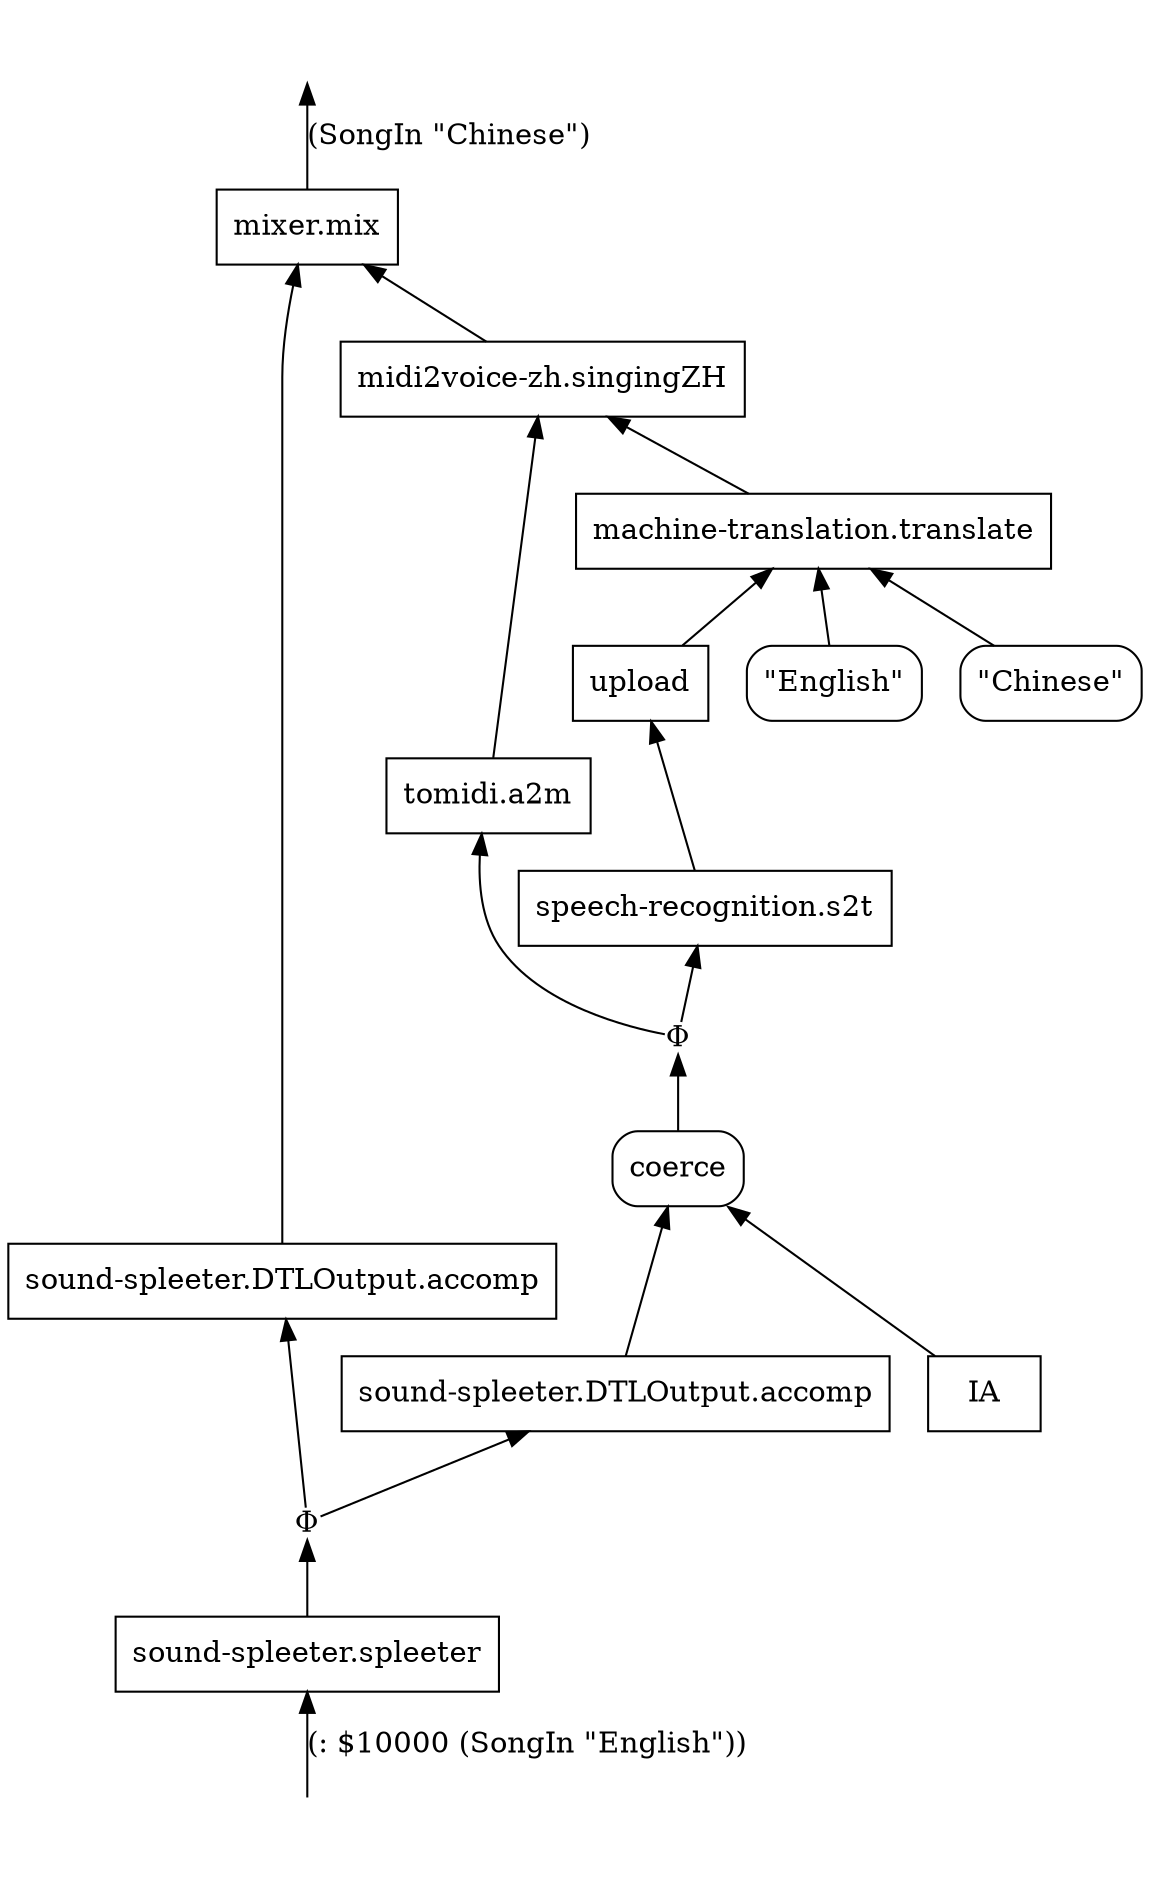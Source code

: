 digraph Flowchart {
rankdir=BT

"__IN__0" [label="", shape=none]
"__OUT__0" [label="", shape=none]
"Φ1002" [label="Φ", shape=plain]
"mixer.mix3" [label="mixer.mix", shape=box]
"sound-spleeter.DTLOutput.accomp12" [label="sound-spleeter.DTLOutput.accomp", shape=box]
"Φ1103" [label="Φ", shape=plain]
"midi2voice-zh.singingZH104" [label="midi2voice-zh.singingZH", shape=box]
"machine-translation.translate115" [label="machine-translation.translate", shape=box]
"English" [label="\"English\"", shape=box, style=rounded]
"Chinese" [label="\"Chinese\"", shape=box, style=rounded]
"upload124" [label="upload", shape=box]
"speech-recognition.s2t133" [label="speech-recognition.s2t", shape=box]
"tomidi.a2m203" [label="tomidi.a2m", shape=box]
coerce [label="coerce", shape=box, style=rounded]
"IA123" [label="IA", shape=box]
"sound-spleeter.DTLOutput.accomp122" [label="sound-spleeter.DTLOutput.accomp", shape=box]
"sound-spleeter.spleeter11" [label="sound-spleeter.spleeter", shape=box]

"__IN__0" -> "sound-spleeter.spleeter11" [label="(: $10000 (SongIn \"English\"))"]
"mixer.mix3" -> "__OUT__0" [label="(SongIn \"Chinese\")"]
"sound-spleeter.spleeter11" -> "Φ1002" []
"Φ1002" -> "sound-spleeter.DTLOutput.accomp12" []
"Φ1002" -> "sound-spleeter.DTLOutput.accomp122" []
"sound-spleeter.DTLOutput.accomp12" -> "mixer.mix3" []
"midi2voice-zh.singingZH104" -> "mixer.mix3" []
coerce -> "Φ1103" []
"Φ1103" -> "speech-recognition.s2t133" []
"Φ1103" -> "tomidi.a2m203" []
"machine-translation.translate115" -> "midi2voice-zh.singingZH104" []
"tomidi.a2m203" -> "midi2voice-zh.singingZH104" []
"upload124" -> "machine-translation.translate115" []
"English" -> "machine-translation.translate115" []
"Chinese" -> "machine-translation.translate115" []
"speech-recognition.s2t133" -> "upload124" []
"sound-spleeter.DTLOutput.accomp122" -> coerce []
"IA123" -> coerce []
}
